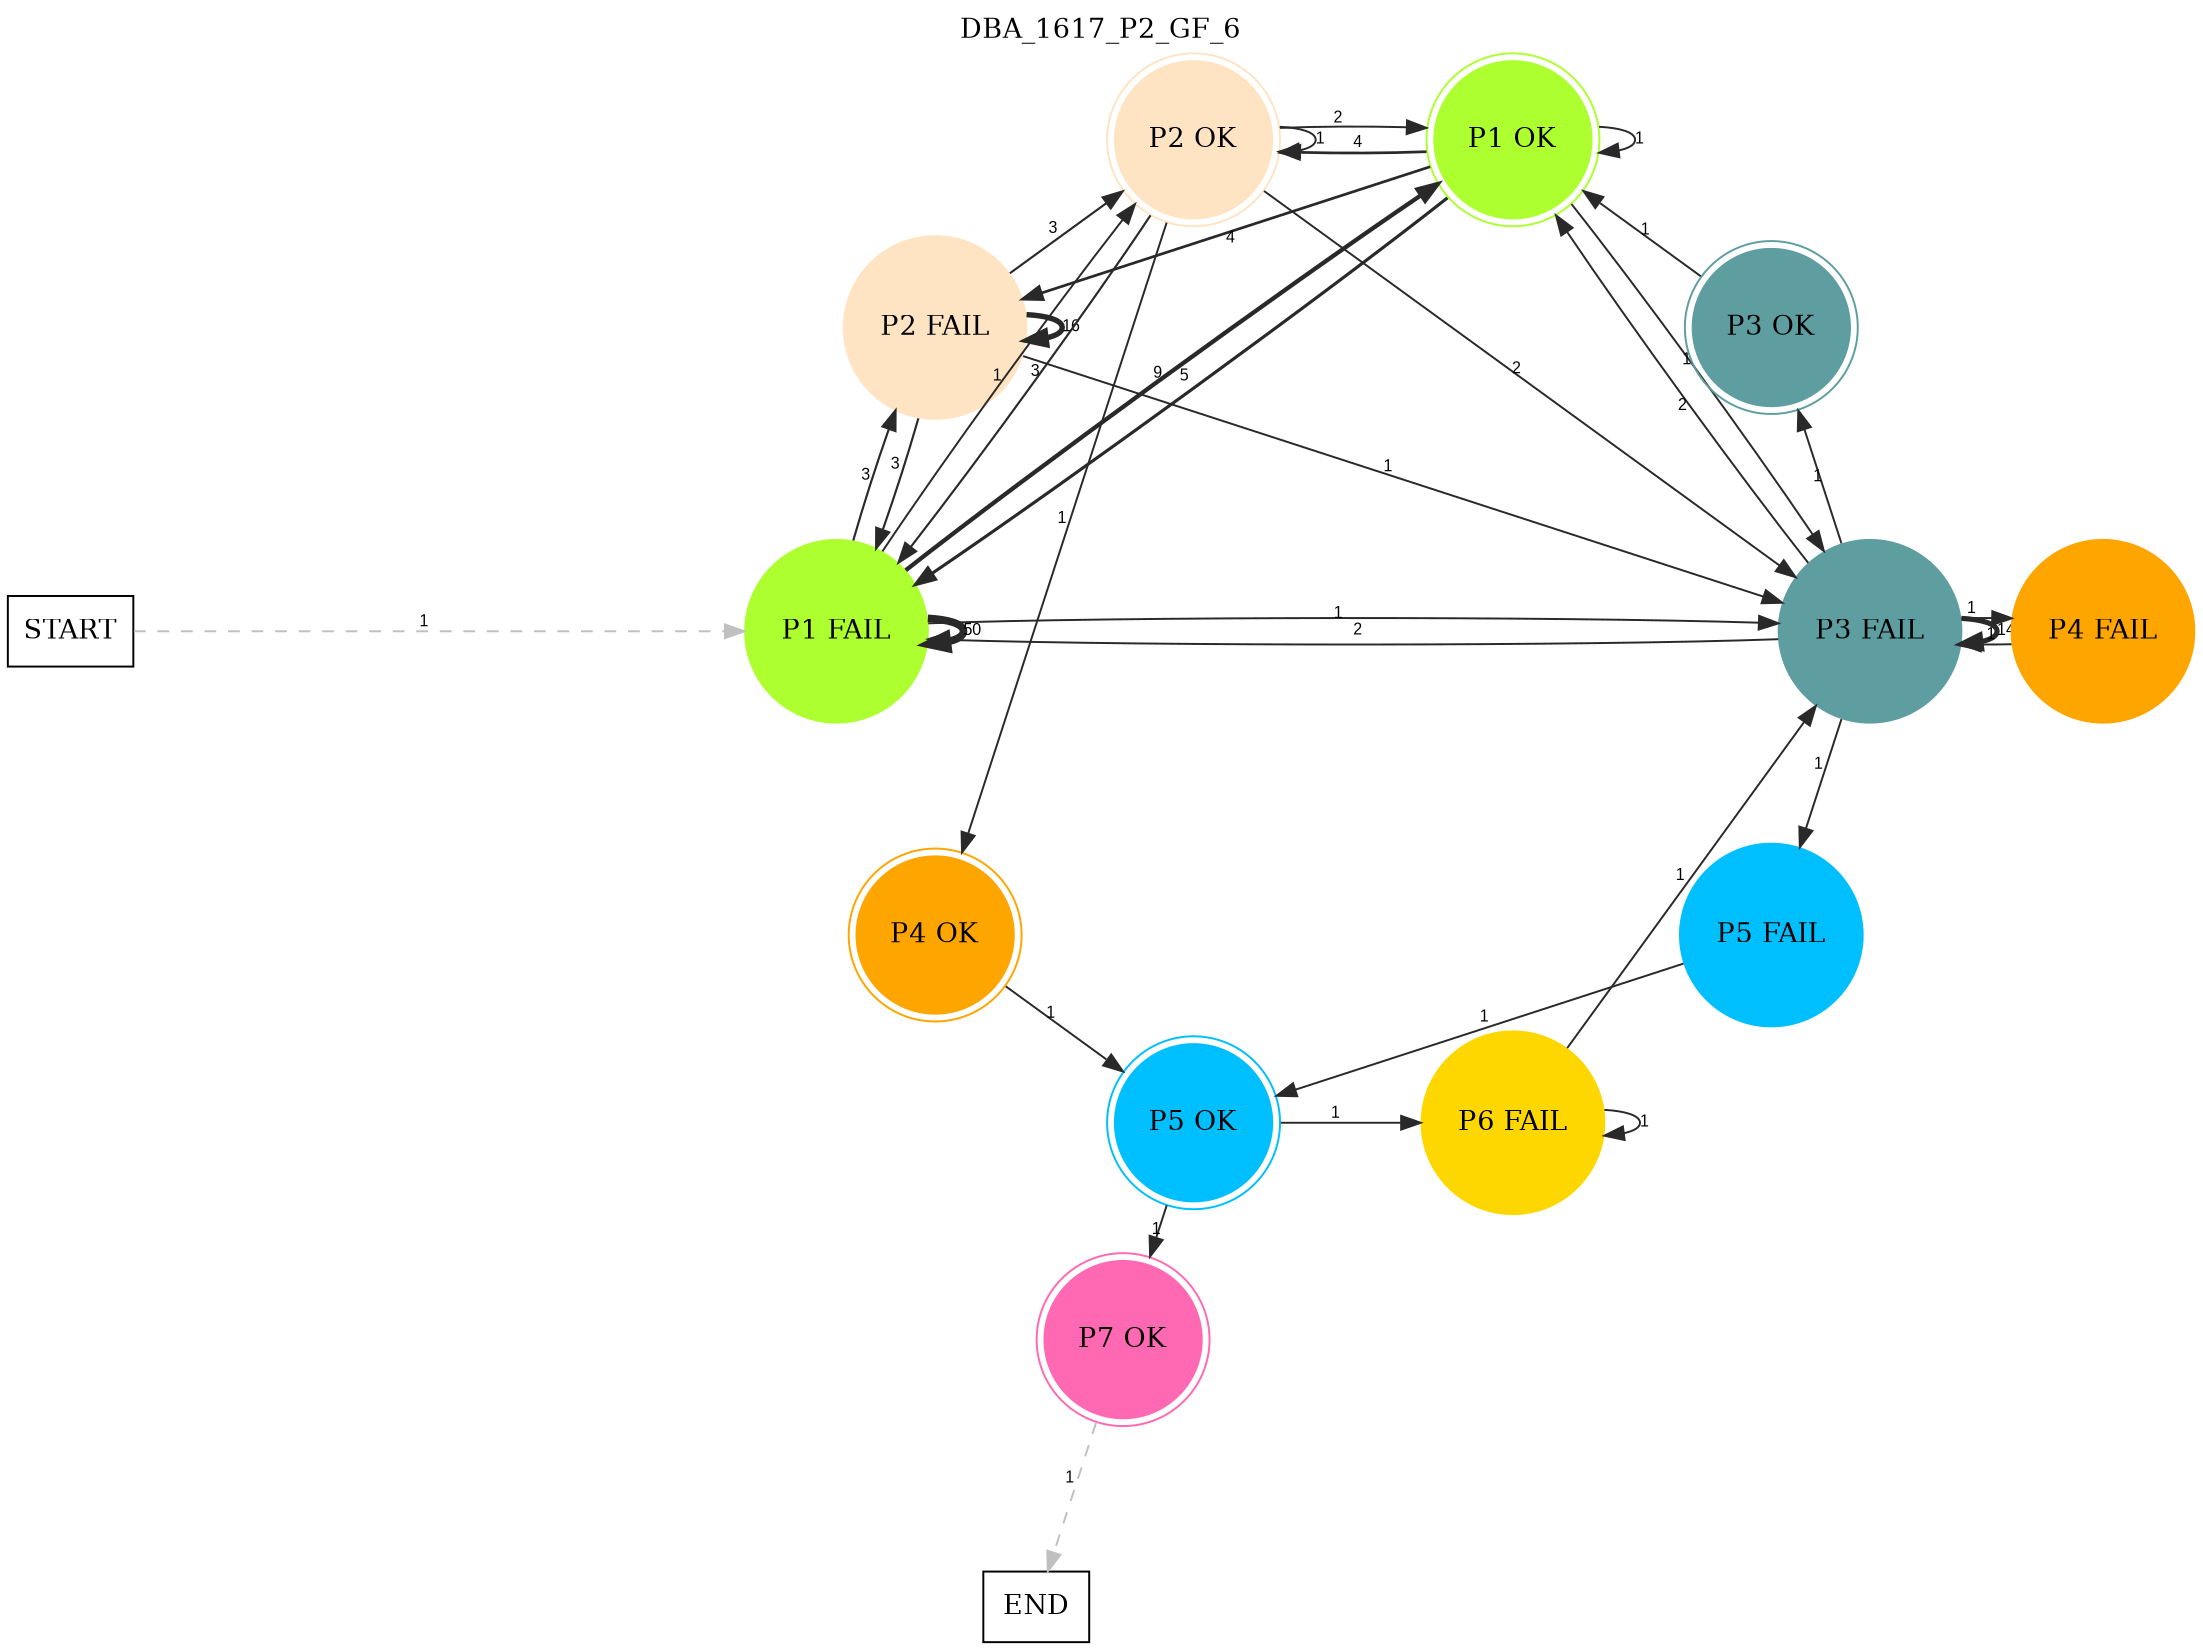 digraph DBA_1617_P2_GF_6 {
	labelloc="t";
	label=DBA_1617_P2_GF_6;
	dpi = 150
	size="16,11!";
	margin = 0;
layout=circo;
"START" [shape=box, fillcolor=white, style=filled, color=black]
"P1 FAIL" [shape=circle, color=greenyellow, style=filled]
"P2 FAIL" [shape=circle, color=bisque, style=filled]
"P1 OK" [shape=circle, color=greenyellow, peripheries=2, style=filled]
"P2 OK" [shape=circle, color=bisque, peripheries=2, style=filled]
"P3 FAIL" [shape=circle, color=cadetblue, style=filled]
"P4 FAIL" [shape=circle, color=orange, style=filled]
"P5 FAIL" [shape=circle, color=deepskyblue, style=filled]
"P5 OK" [shape=circle, color=deepskyblue, peripheries=2, style=filled]
"P6 FAIL" [shape=circle, color=gold, style=filled]
"P3 OK" [shape=circle, color=cadetblue, peripheries=2, style=filled]
"P4 OK" [shape=circle, color=orange, peripheries=2, style=filled]
"P7 OK" [shape=circle, color=hotpink, peripheries=2, style=filled]
"END" [shape=box, fillcolor=white, style=filled, color=black]
"START" -> "P1 FAIL" [ style = dashed color=grey label ="1" labelfloat=false fontname="Arial" fontsize=8]

"P1 FAIL" -> "P1 FAIL" [ color=grey16 penwidth = "3.91202300542815"label ="50" labelfloat=false fontname="Arial" fontsize=8]

"P1 FAIL" -> "P2 FAIL" [ color=grey16 penwidth = "1.09861228866811"label ="3" labelfloat=false fontname="Arial" fontsize=8]

"P1 FAIL" -> "P1 OK" [ color=grey16 penwidth = "2.19722457733622"label ="9" labelfloat=false fontname="Arial" fontsize=8]

"P1 FAIL" -> "P2 OK" [ color=grey16 penwidth = "1"label ="1" labelfloat=false fontname="Arial" fontsize=8]

"P1 FAIL" -> "P3 FAIL" [ color=grey16 penwidth = "1"label ="1" labelfloat=false fontname="Arial" fontsize=8]

"P2 FAIL" -> "P1 FAIL" [ color=grey16 penwidth = "1.09861228866811"label ="3" labelfloat=false fontname="Arial" fontsize=8]

"P2 FAIL" -> "P2 FAIL" [ color=grey16 penwidth = "2.77258872223978"label ="16" labelfloat=false fontname="Arial" fontsize=8]

"P2 FAIL" -> "P2 OK" [ color=grey16 penwidth = "1.09861228866811"label ="3" labelfloat=false fontname="Arial" fontsize=8]

"P2 FAIL" -> "P3 FAIL" [ color=grey16 penwidth = "1"label ="1" labelfloat=false fontname="Arial" fontsize=8]

"P1 OK" -> "P1 FAIL" [ color=grey16 penwidth = "1.6094379124341"label ="5" labelfloat=false fontname="Arial" fontsize=8]

"P1 OK" -> "P2 FAIL" [ color=grey16 penwidth = "1.38629436111989"label ="4" labelfloat=false fontname="Arial" fontsize=8]

"P1 OK" -> "P1 OK" [ color=grey16 penwidth = "1"label ="1" labelfloat=false fontname="Arial" fontsize=8]

"P1 OK" -> "P2 OK" [ color=grey16 penwidth = "1.38629436111989"label ="4" labelfloat=false fontname="Arial" fontsize=8]

"P1 OK" -> "P3 FAIL" [ color=grey16 penwidth = "1"label ="1" labelfloat=false fontname="Arial" fontsize=8]

"P2 OK" -> "P1 FAIL" [ color=grey16 penwidth = "1.09861228866811"label ="3" labelfloat=false fontname="Arial" fontsize=8]

"P2 OK" -> "P1 OK" [ color=grey16 penwidth = "1"label ="2" labelfloat=false fontname="Arial" fontsize=8]

"P2 OK" -> "P2 OK" [ color=grey16 penwidth = "1"label ="1" labelfloat=false fontname="Arial" fontsize=8]

"P2 OK" -> "P3 FAIL" [ color=grey16 penwidth = "1"label ="2" labelfloat=false fontname="Arial" fontsize=8]

"P2 OK" -> "P4 OK" [ color=grey16 penwidth = "1"label ="1" labelfloat=false fontname="Arial" fontsize=8]

"P3 FAIL" -> "P1 FAIL" [ color=grey16 penwidth = "1"label ="2" labelfloat=false fontname="Arial" fontsize=8]

"P3 FAIL" -> "P1 OK" [ color=grey16 penwidth = "1"label ="2" labelfloat=false fontname="Arial" fontsize=8]

"P3 FAIL" -> "P3 FAIL" [ color=grey16 penwidth = "2.63905732961526"label ="14" labelfloat=false fontname="Arial" fontsize=8]

"P3 FAIL" -> "P4 FAIL" [ color=grey16 penwidth = "1"label ="1" labelfloat=false fontname="Arial" fontsize=8]

"P3 FAIL" -> "P5 FAIL" [ color=grey16 penwidth = "1"label ="1" labelfloat=false fontname="Arial" fontsize=8]

"P3 FAIL" -> "P3 OK" [ color=grey16 penwidth = "1"label ="1" labelfloat=false fontname="Arial" fontsize=8]

"P4 FAIL" -> "P3 FAIL" [ color=grey16 penwidth = "1"label ="1" labelfloat=false fontname="Arial" fontsize=8]

"P5 FAIL" -> "P5 OK" [ color=grey16 penwidth = "1"label ="1" labelfloat=false fontname="Arial" fontsize=8]

"P5 OK" -> "P6 FAIL" [ color=grey16 penwidth = "1"label ="1" labelfloat=false fontname="Arial" fontsize=8]

"P5 OK" -> "P7 OK" [ color=grey16 penwidth = "1"label ="1" labelfloat=false fontname="Arial" fontsize=8]

"P6 FAIL" -> "P3 FAIL" [ color=grey16 penwidth = "1"label ="1" labelfloat=false fontname="Arial" fontsize=8]

"P6 FAIL" -> "P6 FAIL" [ color=grey16 penwidth = "1"label ="1" labelfloat=false fontname="Arial" fontsize=8]

"P3 OK" -> "P1 OK" [ color=grey16 penwidth = "1"label ="1" labelfloat=false fontname="Arial" fontsize=8]

"P4 OK" -> "P5 OK" [ color=grey16 penwidth = "1"label ="1" labelfloat=false fontname="Arial" fontsize=8]

"P7 OK" -> "END" [ style = dashed color=grey label ="1" labelfloat=false fontname="Arial" fontsize=8]

}
